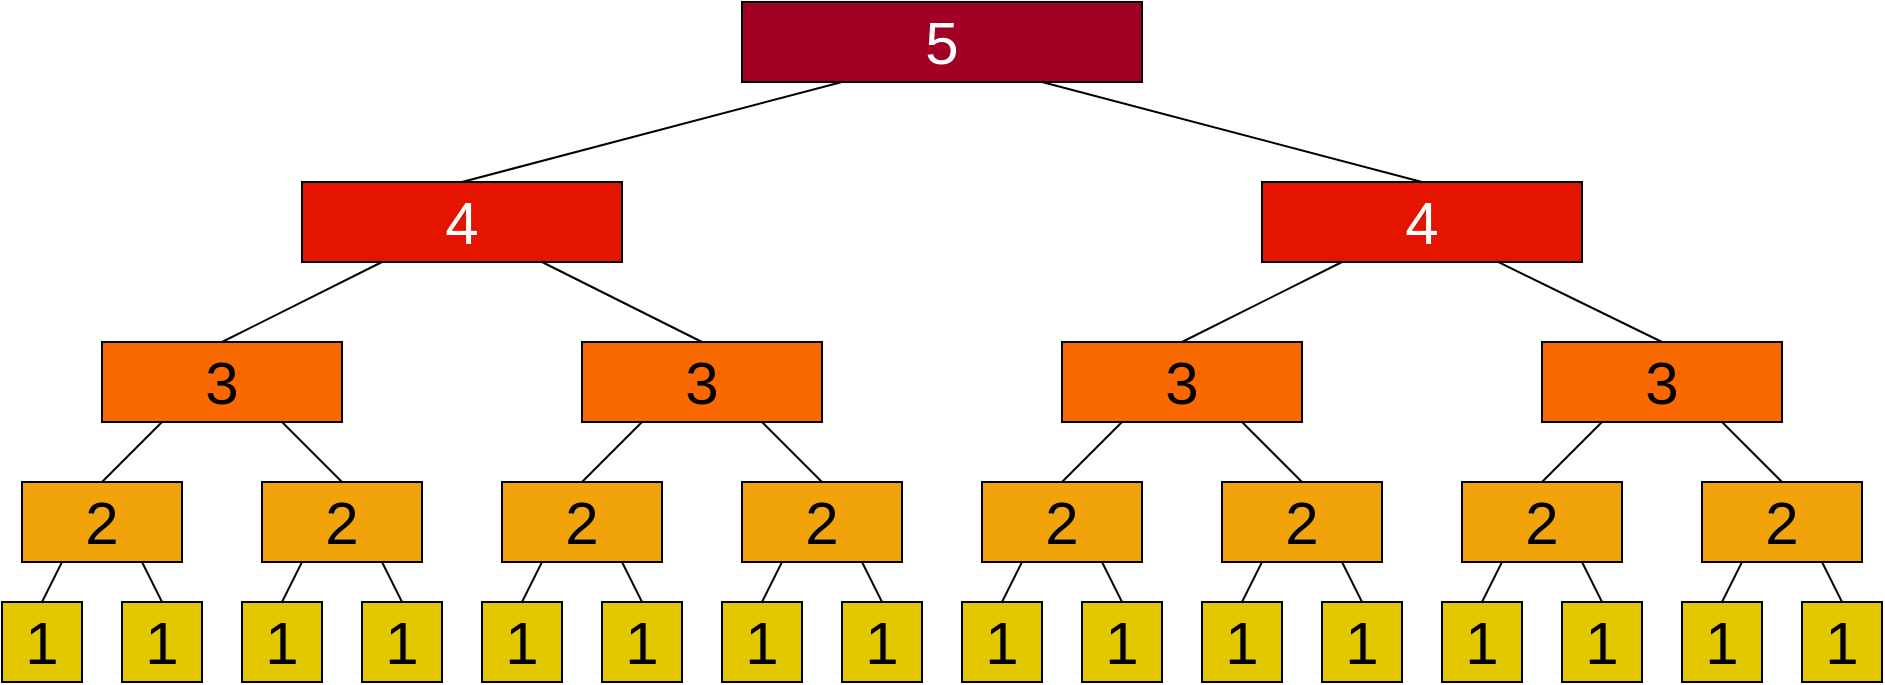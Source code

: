 <mxfile>
    <diagram id="IuMae8akRpLygvymSvzY" name="Page-1">
        <mxGraphModel dx="1823" dy="1769" grid="1" gridSize="10" guides="1" tooltips="1" connect="1" arrows="1" fold="1" page="1" pageScale="1" pageWidth="850" pageHeight="1100" math="0" shadow="0">
            <root>
                <mxCell id="0"/>
                <mxCell id="1" parent="0"/>
                <mxCell id="3" value="5" style="rounded=0;whiteSpace=wrap;html=1;fillColor=#a20025;fontColor=#ffffff;strokeColor=#000000;fontSize=30;" vertex="1" parent="1">
                    <mxGeometry x="380" y="20" width="200" height="40" as="geometry"/>
                </mxCell>
                <mxCell id="43" style="edgeStyle=none;html=1;exitX=0.75;exitY=1;exitDx=0;exitDy=0;entryX=0.5;entryY=0;entryDx=0;entryDy=0;fontSize=30;endArrow=none;endFill=0;" edge="1" parent="1" source="4" target="7">
                    <mxGeometry relative="1" as="geometry"/>
                </mxCell>
                <mxCell id="64" style="edgeStyle=none;html=1;exitX=0.5;exitY=0;exitDx=0;exitDy=0;entryX=0.25;entryY=1;entryDx=0;entryDy=0;fontSize=30;endArrow=none;endFill=0;" edge="1" parent="1" source="4" target="3">
                    <mxGeometry relative="1" as="geometry"/>
                </mxCell>
                <mxCell id="4" value="4" style="rounded=0;whiteSpace=wrap;html=1;fillColor=#e51400;fontColor=#ffffff;strokeColor=#000000;fontSize=30;" vertex="1" parent="1">
                    <mxGeometry x="160" y="110" width="160" height="40" as="geometry"/>
                </mxCell>
                <mxCell id="39" style="edgeStyle=none;html=1;exitX=0.75;exitY=1;exitDx=0;exitDy=0;entryX=0.5;entryY=0;entryDx=0;entryDy=0;fontSize=30;endArrow=none;endFill=0;" edge="1" parent="1" source="6" target="12">
                    <mxGeometry relative="1" as="geometry"/>
                </mxCell>
                <mxCell id="42" style="edgeStyle=none;html=1;exitX=0.5;exitY=0;exitDx=0;exitDy=0;entryX=0.25;entryY=1;entryDx=0;entryDy=0;fontSize=30;endArrow=none;endFill=0;" edge="1" parent="1" source="6" target="4">
                    <mxGeometry relative="1" as="geometry"/>
                </mxCell>
                <mxCell id="6" value="3" style="rounded=0;whiteSpace=wrap;html=1;fillColor=#fa6800;fontColor=#000000;strokeColor=#000000;fontSize=30;" vertex="1" parent="1">
                    <mxGeometry x="60" y="190" width="120" height="40" as="geometry"/>
                </mxCell>
                <mxCell id="45" style="edgeStyle=none;html=1;exitX=0.75;exitY=1;exitDx=0;exitDy=0;entryX=0.5;entryY=0;entryDx=0;entryDy=0;fontSize=30;endArrow=none;endFill=0;" edge="1" parent="1" source="7" target="18">
                    <mxGeometry relative="1" as="geometry"/>
                </mxCell>
                <mxCell id="7" value="3" style="rounded=0;whiteSpace=wrap;html=1;fillColor=#fa6800;fontColor=#000000;strokeColor=#000000;fontSize=30;" vertex="1" parent="1">
                    <mxGeometry x="300" y="190" width="120" height="40" as="geometry"/>
                </mxCell>
                <mxCell id="38" style="edgeStyle=none;html=1;exitX=0.5;exitY=0;exitDx=0;exitDy=0;entryX=0.25;entryY=1;entryDx=0;entryDy=0;fontSize=30;endArrow=none;endFill=0;" edge="1" parent="1" source="8" target="6">
                    <mxGeometry relative="1" as="geometry"/>
                </mxCell>
                <mxCell id="8" value="2" style="rounded=0;whiteSpace=wrap;html=1;fillColor=#f0a30a;fontColor=#000000;strokeColor=#000000;fontSize=30;" vertex="1" parent="1">
                    <mxGeometry x="20" y="260" width="80" height="40" as="geometry"/>
                </mxCell>
                <mxCell id="36" style="edgeStyle=none;html=1;exitX=0.5;exitY=0;exitDx=0;exitDy=0;entryX=0.25;entryY=1;entryDx=0;entryDy=0;fontSize=30;endArrow=none;endFill=0;" edge="1" parent="1" source="10" target="8">
                    <mxGeometry relative="1" as="geometry"/>
                </mxCell>
                <mxCell id="10" value="1" style="rounded=0;whiteSpace=wrap;html=1;fillColor=#e3c800;fontColor=#000000;strokeColor=#000000;fontSize=30;" vertex="1" parent="1">
                    <mxGeometry x="10" y="320" width="40" height="40" as="geometry"/>
                </mxCell>
                <mxCell id="37" style="edgeStyle=none;html=1;exitX=0.5;exitY=0;exitDx=0;exitDy=0;entryX=0.75;entryY=1;entryDx=0;entryDy=0;fontSize=30;endArrow=none;endFill=0;" edge="1" parent="1" source="11" target="8">
                    <mxGeometry relative="1" as="geometry"/>
                </mxCell>
                <mxCell id="11" value="1" style="rounded=0;whiteSpace=wrap;html=1;fillColor=#e3c800;fontColor=#000000;strokeColor=#000000;fontSize=30;" vertex="1" parent="1">
                    <mxGeometry x="70" y="320" width="40" height="40" as="geometry"/>
                </mxCell>
                <mxCell id="12" value="2" style="rounded=0;whiteSpace=wrap;html=1;fillColor=#f0a30a;fontColor=#000000;strokeColor=#000000;fontSize=30;" vertex="1" parent="1">
                    <mxGeometry x="140" y="260" width="80" height="40" as="geometry"/>
                </mxCell>
                <mxCell id="40" style="edgeStyle=none;html=1;exitX=0.5;exitY=0;exitDx=0;exitDy=0;entryX=0.25;entryY=1;entryDx=0;entryDy=0;fontSize=30;endArrow=none;endFill=0;" edge="1" parent="1" source="13" target="12">
                    <mxGeometry relative="1" as="geometry"/>
                </mxCell>
                <mxCell id="13" value="1" style="rounded=0;whiteSpace=wrap;html=1;fillColor=#e3c800;fontColor=#000000;strokeColor=#000000;fontSize=30;" vertex="1" parent="1">
                    <mxGeometry x="130" y="320" width="40" height="40" as="geometry"/>
                </mxCell>
                <mxCell id="41" style="edgeStyle=none;html=1;exitX=0.5;exitY=0;exitDx=0;exitDy=0;entryX=0.75;entryY=1;entryDx=0;entryDy=0;fontSize=30;endArrow=none;endFill=0;" edge="1" parent="1" source="14" target="12">
                    <mxGeometry relative="1" as="geometry"/>
                </mxCell>
                <mxCell id="14" value="1" style="rounded=0;whiteSpace=wrap;html=1;fillColor=#e3c800;fontColor=#000000;strokeColor=#000000;fontSize=30;" vertex="1" parent="1">
                    <mxGeometry x="190" y="320" width="40" height="40" as="geometry"/>
                </mxCell>
                <mxCell id="44" style="edgeStyle=none;html=1;exitX=0.5;exitY=0;exitDx=0;exitDy=0;entryX=0.25;entryY=1;entryDx=0;entryDy=0;fontSize=30;endArrow=none;endFill=0;" edge="1" parent="1" source="15" target="7">
                    <mxGeometry relative="1" as="geometry"/>
                </mxCell>
                <mxCell id="47" style="edgeStyle=none;html=1;exitX=0.75;exitY=1;exitDx=0;exitDy=0;entryX=0.5;entryY=0;entryDx=0;entryDy=0;fontSize=30;endArrow=none;endFill=0;" edge="1" parent="1" source="15" target="17">
                    <mxGeometry relative="1" as="geometry"/>
                </mxCell>
                <mxCell id="15" value="2" style="rounded=0;whiteSpace=wrap;html=1;fillColor=#f0a30a;fontColor=#000000;strokeColor=#000000;fontSize=30;" vertex="1" parent="1">
                    <mxGeometry x="260" y="260" width="80" height="40" as="geometry"/>
                </mxCell>
                <mxCell id="46" style="edgeStyle=none;html=1;exitX=0.5;exitY=0;exitDx=0;exitDy=0;entryX=0.25;entryY=1;entryDx=0;entryDy=0;fontSize=30;endArrow=none;endFill=0;" edge="1" parent="1" source="16" target="15">
                    <mxGeometry relative="1" as="geometry"/>
                </mxCell>
                <mxCell id="16" value="1" style="rounded=0;whiteSpace=wrap;html=1;fillColor=#e3c800;fontColor=#000000;strokeColor=#000000;fontSize=30;" vertex="1" parent="1">
                    <mxGeometry x="250" y="320" width="40" height="40" as="geometry"/>
                </mxCell>
                <mxCell id="17" value="1" style="rounded=0;whiteSpace=wrap;html=1;fillColor=#e3c800;fontColor=#000000;strokeColor=#000000;fontSize=30;" vertex="1" parent="1">
                    <mxGeometry x="310" y="320" width="40" height="40" as="geometry"/>
                </mxCell>
                <mxCell id="49" style="edgeStyle=none;html=1;exitX=0.75;exitY=1;exitDx=0;exitDy=0;entryX=0.5;entryY=0;entryDx=0;entryDy=0;fontSize=30;endArrow=none;endFill=0;" edge="1" parent="1" source="18" target="20">
                    <mxGeometry relative="1" as="geometry"/>
                </mxCell>
                <mxCell id="18" value="2" style="rounded=0;whiteSpace=wrap;html=1;fillColor=#f0a30a;fontColor=#000000;strokeColor=#000000;fontSize=30;" vertex="1" parent="1">
                    <mxGeometry x="380" y="260" width="80" height="40" as="geometry"/>
                </mxCell>
                <mxCell id="48" style="edgeStyle=none;html=1;exitX=0.5;exitY=0;exitDx=0;exitDy=0;entryX=0.25;entryY=1;entryDx=0;entryDy=0;fontSize=30;endArrow=none;endFill=0;" edge="1" parent="1" source="19" target="18">
                    <mxGeometry relative="1" as="geometry"/>
                </mxCell>
                <mxCell id="19" value="1" style="rounded=0;whiteSpace=wrap;html=1;fillColor=#e3c800;fontColor=#000000;strokeColor=#000000;fontSize=30;" vertex="1" parent="1">
                    <mxGeometry x="370" y="320" width="40" height="40" as="geometry"/>
                </mxCell>
                <mxCell id="20" value="1" style="rounded=0;whiteSpace=wrap;html=1;fillColor=#e3c800;fontColor=#000000;strokeColor=#000000;fontSize=30;" vertex="1" parent="1">
                    <mxGeometry x="430" y="320" width="40" height="40" as="geometry"/>
                </mxCell>
                <mxCell id="63" style="edgeStyle=none;html=1;exitX=0.25;exitY=1;exitDx=0;exitDy=0;entryX=0.5;entryY=0;entryDx=0;entryDy=0;fontSize=30;endArrow=none;endFill=0;" edge="1" parent="1" source="21" target="22">
                    <mxGeometry relative="1" as="geometry"/>
                </mxCell>
                <mxCell id="65" style="edgeStyle=none;html=1;exitX=0.5;exitY=0;exitDx=0;exitDy=0;entryX=0.75;entryY=1;entryDx=0;entryDy=0;fontSize=30;endArrow=none;endFill=0;" edge="1" parent="1" source="21" target="3">
                    <mxGeometry relative="1" as="geometry"/>
                </mxCell>
                <mxCell id="21" value="4" style="rounded=0;whiteSpace=wrap;html=1;fillColor=#e51400;fontColor=#ffffff;strokeColor=#000000;fontSize=30;" vertex="1" parent="1">
                    <mxGeometry x="640" y="110" width="160" height="40" as="geometry"/>
                </mxCell>
                <mxCell id="61" style="edgeStyle=none;html=1;exitX=0.75;exitY=1;exitDx=0;exitDy=0;entryX=0.5;entryY=0;entryDx=0;entryDy=0;fontSize=30;endArrow=none;endFill=0;" edge="1" parent="1" source="22" target="27">
                    <mxGeometry relative="1" as="geometry"/>
                </mxCell>
                <mxCell id="22" value="3" style="rounded=0;whiteSpace=wrap;html=1;fillColor=#fa6800;fontColor=#000000;strokeColor=#000000;fontSize=30;" vertex="1" parent="1">
                    <mxGeometry x="540" y="190" width="120" height="40" as="geometry"/>
                </mxCell>
                <mxCell id="62" style="edgeStyle=none;html=1;exitX=0.5;exitY=0;exitDx=0;exitDy=0;entryX=0.736;entryY=0.995;entryDx=0;entryDy=0;entryPerimeter=0;fontSize=30;endArrow=none;endFill=0;" edge="1" parent="1" source="23" target="21">
                    <mxGeometry relative="1" as="geometry"/>
                </mxCell>
                <mxCell id="23" value="3" style="rounded=0;whiteSpace=wrap;html=1;fillColor=#fa6800;fontColor=#000000;strokeColor=#000000;fontSize=30;" vertex="1" parent="1">
                    <mxGeometry x="780" y="190" width="120" height="40" as="geometry"/>
                </mxCell>
                <mxCell id="51" style="edgeStyle=none;html=1;exitX=0.75;exitY=1;exitDx=0;exitDy=0;entryX=0.5;entryY=0;entryDx=0;entryDy=0;fontSize=30;endArrow=none;endFill=0;" edge="1" parent="1" source="24" target="26">
                    <mxGeometry relative="1" as="geometry"/>
                </mxCell>
                <mxCell id="60" style="edgeStyle=none;html=1;exitX=0.5;exitY=0;exitDx=0;exitDy=0;entryX=0.25;entryY=1;entryDx=0;entryDy=0;fontSize=30;endArrow=none;endFill=0;" edge="1" parent="1" source="24" target="22">
                    <mxGeometry relative="1" as="geometry"/>
                </mxCell>
                <mxCell id="24" value="2" style="rounded=0;whiteSpace=wrap;html=1;fillColor=#f0a30a;fontColor=#000000;strokeColor=#000000;fontSize=30;" vertex="1" parent="1">
                    <mxGeometry x="500" y="260" width="80" height="40" as="geometry"/>
                </mxCell>
                <mxCell id="50" style="edgeStyle=none;html=1;exitX=0.5;exitY=0;exitDx=0;exitDy=0;entryX=0.25;entryY=1;entryDx=0;entryDy=0;fontSize=30;endArrow=none;endFill=0;" edge="1" parent="1" source="25" target="24">
                    <mxGeometry relative="1" as="geometry"/>
                </mxCell>
                <mxCell id="25" value="1" style="rounded=0;whiteSpace=wrap;html=1;fillColor=#e3c800;fontColor=#000000;strokeColor=#000000;fontSize=30;" vertex="1" parent="1">
                    <mxGeometry x="490" y="320" width="40" height="40" as="geometry"/>
                </mxCell>
                <mxCell id="26" value="1" style="rounded=0;whiteSpace=wrap;html=1;fillColor=#e3c800;fontColor=#000000;strokeColor=#000000;fontSize=30;" vertex="1" parent="1">
                    <mxGeometry x="550" y="320" width="40" height="40" as="geometry"/>
                </mxCell>
                <mxCell id="53" style="edgeStyle=none;html=1;exitX=0.75;exitY=1;exitDx=0;exitDy=0;entryX=0.5;entryY=0;entryDx=0;entryDy=0;fontSize=30;endArrow=none;endFill=0;" edge="1" parent="1" source="27" target="29">
                    <mxGeometry relative="1" as="geometry"/>
                </mxCell>
                <mxCell id="27" value="2" style="rounded=0;whiteSpace=wrap;html=1;fillColor=#f0a30a;fontColor=#000000;strokeColor=#000000;fontSize=30;" vertex="1" parent="1">
                    <mxGeometry x="620" y="260" width="80" height="40" as="geometry"/>
                </mxCell>
                <mxCell id="52" style="edgeStyle=none;html=1;exitX=0.5;exitY=0;exitDx=0;exitDy=0;entryX=0.25;entryY=1;entryDx=0;entryDy=0;fontSize=30;endArrow=none;endFill=0;" edge="1" parent="1" source="28" target="27">
                    <mxGeometry relative="1" as="geometry"/>
                </mxCell>
                <mxCell id="28" value="1" style="rounded=0;whiteSpace=wrap;html=1;fillColor=#e3c800;fontColor=#000000;strokeColor=#000000;fontSize=30;" vertex="1" parent="1">
                    <mxGeometry x="610" y="320" width="40" height="40" as="geometry"/>
                </mxCell>
                <mxCell id="29" value="1" style="rounded=0;whiteSpace=wrap;html=1;fillColor=#e3c800;fontColor=#000000;strokeColor=#000000;fontSize=30;" vertex="1" parent="1">
                    <mxGeometry x="670" y="320" width="40" height="40" as="geometry"/>
                </mxCell>
                <mxCell id="55" style="edgeStyle=none;html=1;exitX=0.75;exitY=1;exitDx=0;exitDy=0;entryX=0.5;entryY=0;entryDx=0;entryDy=0;fontSize=30;endArrow=none;endFill=0;" edge="1" parent="1" source="30" target="32">
                    <mxGeometry relative="1" as="geometry"/>
                </mxCell>
                <mxCell id="58" style="edgeStyle=none;html=1;exitX=0.5;exitY=0;exitDx=0;exitDy=0;entryX=0.25;entryY=1;entryDx=0;entryDy=0;fontSize=30;endArrow=none;endFill=0;" edge="1" parent="1" source="30" target="23">
                    <mxGeometry relative="1" as="geometry"/>
                </mxCell>
                <mxCell id="30" value="2" style="rounded=0;whiteSpace=wrap;html=1;fillColor=#f0a30a;fontColor=#000000;strokeColor=#000000;fontSize=30;" vertex="1" parent="1">
                    <mxGeometry x="740" y="260" width="80" height="40" as="geometry"/>
                </mxCell>
                <mxCell id="54" style="edgeStyle=none;html=1;exitX=0.5;exitY=0;exitDx=0;exitDy=0;entryX=0.25;entryY=1;entryDx=0;entryDy=0;fontSize=30;endArrow=none;endFill=0;" edge="1" parent="1" source="31" target="30">
                    <mxGeometry relative="1" as="geometry"/>
                </mxCell>
                <mxCell id="31" value="1" style="rounded=0;whiteSpace=wrap;html=1;fillColor=#e3c800;fontColor=#000000;strokeColor=#000000;fontSize=30;" vertex="1" parent="1">
                    <mxGeometry x="730" y="320" width="40" height="40" as="geometry"/>
                </mxCell>
                <mxCell id="32" value="1" style="rounded=0;whiteSpace=wrap;html=1;fillColor=#e3c800;fontColor=#000000;strokeColor=#000000;fontSize=30;" vertex="1" parent="1">
                    <mxGeometry x="790" y="320" width="40" height="40" as="geometry"/>
                </mxCell>
                <mxCell id="57" style="edgeStyle=none;html=1;exitX=0.75;exitY=1;exitDx=0;exitDy=0;entryX=0.5;entryY=0;entryDx=0;entryDy=0;fontSize=30;endArrow=none;endFill=0;" edge="1" parent="1" source="33" target="35">
                    <mxGeometry relative="1" as="geometry"/>
                </mxCell>
                <mxCell id="59" style="edgeStyle=none;html=1;exitX=0.5;exitY=0;exitDx=0;exitDy=0;entryX=0.75;entryY=1;entryDx=0;entryDy=0;fontSize=30;endArrow=none;endFill=0;" edge="1" parent="1" source="33" target="23">
                    <mxGeometry relative="1" as="geometry"/>
                </mxCell>
                <mxCell id="33" value="2" style="rounded=0;whiteSpace=wrap;html=1;fillColor=#f0a30a;fontColor=#000000;strokeColor=#000000;fontSize=30;" vertex="1" parent="1">
                    <mxGeometry x="860" y="260" width="80" height="40" as="geometry"/>
                </mxCell>
                <mxCell id="56" style="edgeStyle=none;html=1;exitX=0.5;exitY=0;exitDx=0;exitDy=0;entryX=0.25;entryY=1;entryDx=0;entryDy=0;fontSize=30;endArrow=none;endFill=0;" edge="1" parent="1" source="34" target="33">
                    <mxGeometry relative="1" as="geometry"/>
                </mxCell>
                <mxCell id="34" value="1" style="rounded=0;whiteSpace=wrap;html=1;fillColor=#e3c800;fontColor=#000000;strokeColor=#000000;fontSize=30;" vertex="1" parent="1">
                    <mxGeometry x="850" y="320" width="40" height="40" as="geometry"/>
                </mxCell>
                <mxCell id="35" value="1" style="rounded=0;whiteSpace=wrap;html=1;fillColor=#e3c800;fontColor=#000000;strokeColor=#000000;fontSize=30;" vertex="1" parent="1">
                    <mxGeometry x="910" y="320" width="40" height="40" as="geometry"/>
                </mxCell>
            </root>
        </mxGraphModel>
    </diagram>
</mxfile>